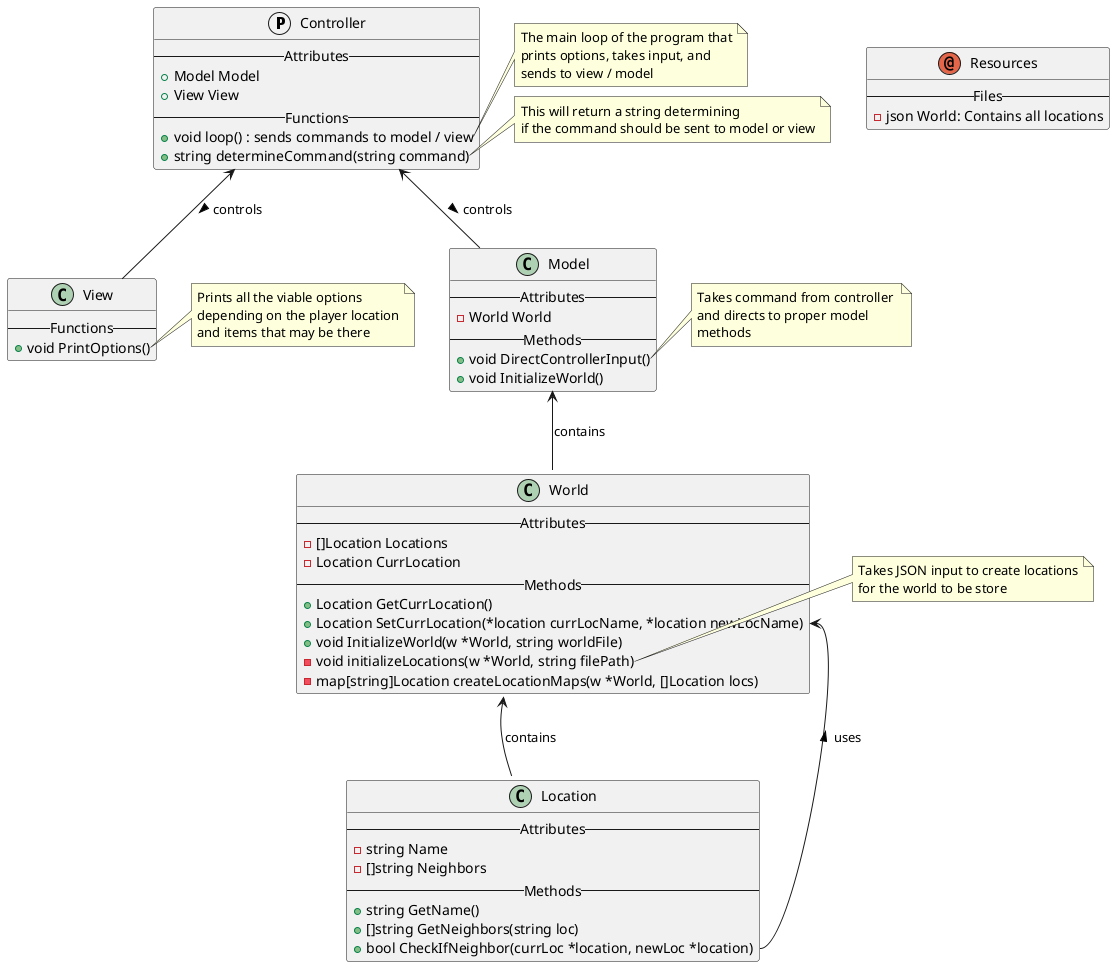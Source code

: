 @startuml class_diagram
protocol   Controller {
    --Attributes--
    + Model Model
    + View View
    --Functions--
    + void loop() : sends commands to model / view
    + string determineCommand(string command)
}
note right of Controller::loop
    The main loop of the program that
    prints options, takes input, and
    sends to view / model
end note
note right of Controller::determineCommand
    This will return a string determining
    if the command should be sent to model or view
end note

class   View {
    --Functions--
    + void PrintOptions()
}
note right of View::PrintOptions
    Prints all the viable options
    depending on the player location
    and items that may be there
end note

class   Model {
    --Attributes--
    - World World
    --Methods--
    + void DirectControllerInput()
    + void InitializeWorld()
}
note right of Model::DirectControllerInput
    Takes command from controller 
    and directs to proper model
    methods
end note

class World {
    --Attributes--
    - []Location Locations
    - Location CurrLocation
    --Methods--
    + Location GetCurrLocation()
    + Location SetCurrLocation(*location currLocName, *location newLocName)
    + void InitializeWorld(w *World, string worldFile)
    - void initializeLocations(w *World, string filePath)
    - map[string]Location createLocationMaps(w *World, []Location locs)
}
note right of World::initializeLocations
    Takes JSON input to create locations
    for the world to be store
end note

class Location {
    --Attributes--
    - string Name 
    - []string Neighbors
    --Methods--
    + string GetName()
    + []string GetNeighbors(string loc)
    + bool CheckIfNeighbor(currLoc *location, newLoc *location)
}

annotation Resources {
    --Files--
    - json World: Contains all locations
}

Controller <-- Model : controls >
Controller <-- View : controls >
Model <-- World : contains
World <-- Location : contains
World::SetCurrLocation <-- Location::CheckIfNeighbor : uses <


@enduml